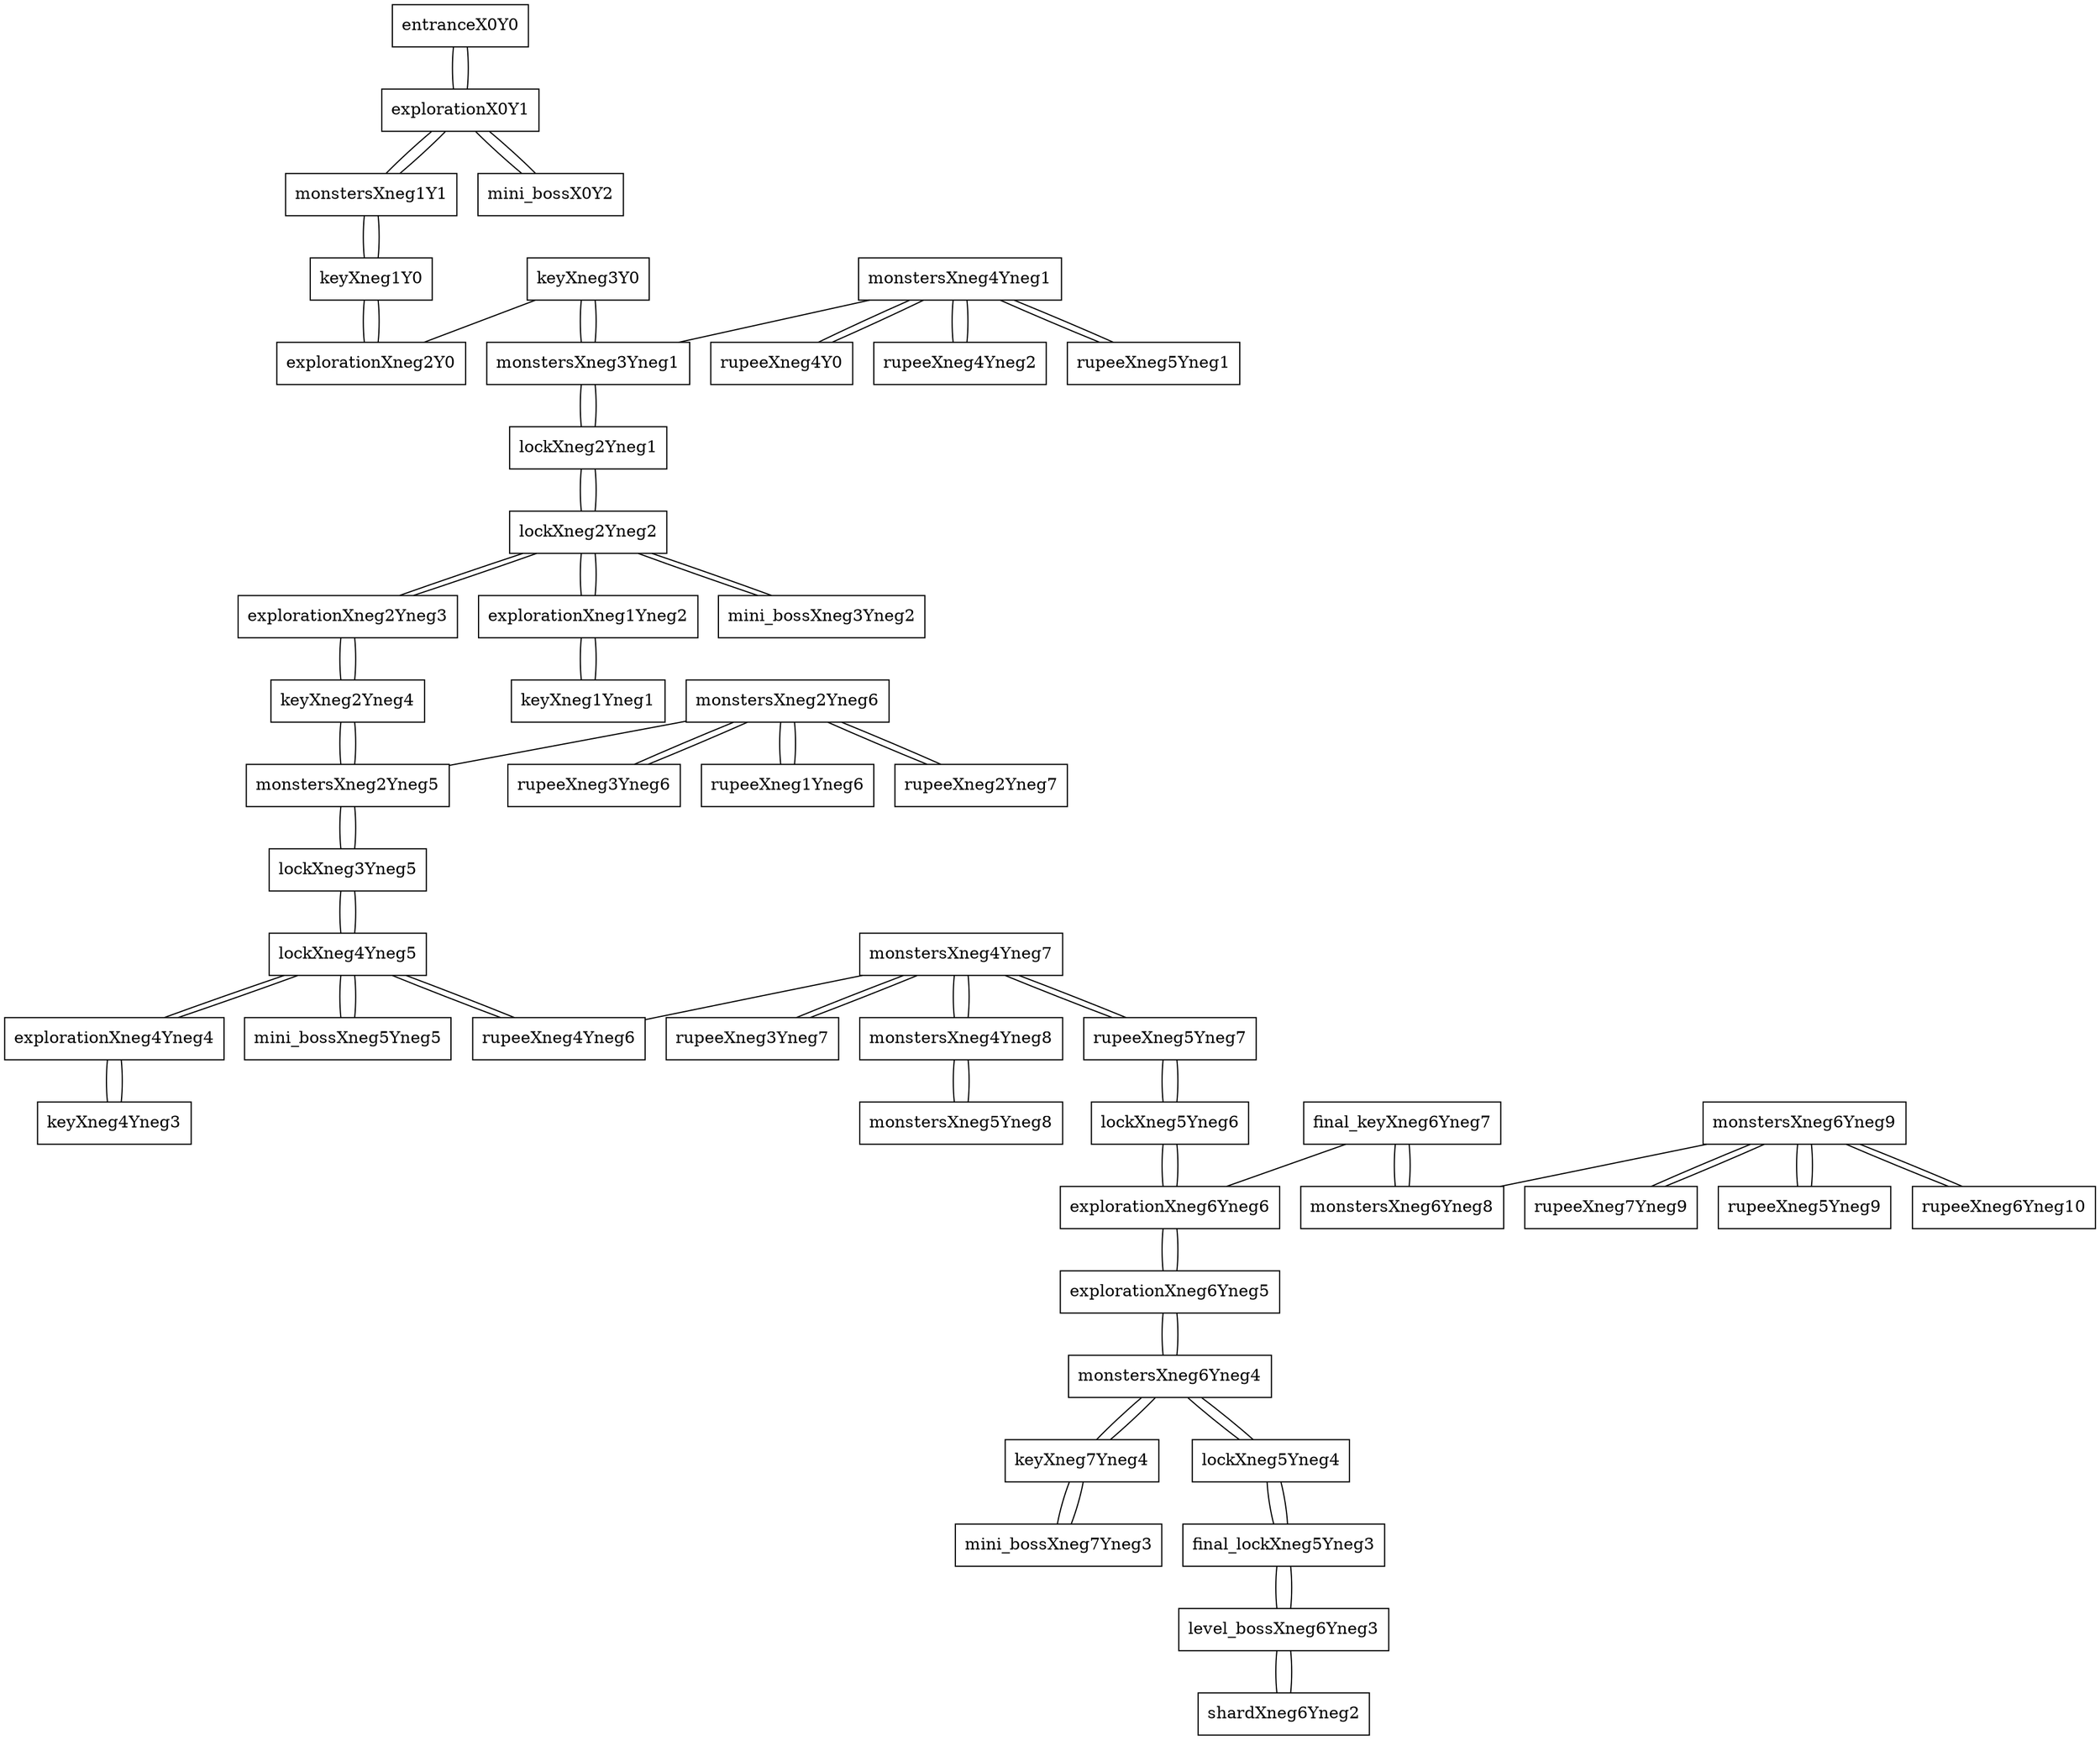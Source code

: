 graph space {

node [shape="box"]; entranceX0Y0 [pad="1.5,0.0" pos="0,0!"]; explorationX0Y1 [pad="1.5,0.0" pos="0,1!"]; monstersXneg1Y1 [pad="1.5,0.0" pos="-1,1!"]; keyXneg1Y0 [pad="1.5,0.0" pos="-1,0!"]; explorationXneg2Y0 [pad="1.5,0.0" pos="-2,0!"]; keyXneg3Y0 [pad="1.5,0.0" pos="-3,0!"]; monstersXneg3Yneg1 [pad="1.5,0.0" pos="-3,-1!"]; monstersXneg4Yneg1 [pad="1.5,0.0" pos="-4,-1!"]; rupeeXneg4Y0 [pad="1.5,0.0" pos="-4,0!"]; rupeeXneg4Yneg2 [pad="1.5,0.0" pos="-4,-2!"]; rupeeXneg5Yneg1 [pad="1.5,0.0" pos="-5,-1!"]; mini_bossX0Y2 [pad="1.5,0.0" pos="0,2!"]; lockXneg2Yneg1 [pad="1.5,0.0" pos="-2,-1!"]; lockXneg2Yneg2 [pad="1.5,0.0" pos="-2,-2!"]; explorationXneg2Yneg3 [pad="1.5,0.0" pos="-2,-3!"]; keyXneg2Yneg4 [pad="1.5,0.0" pos="-2,-4!"]; explorationXneg1Yneg2 [pad="1.5,0.0" pos="-1,-2!"]; keyXneg1Yneg1 [pad="1.5,0.0" pos="-1,-1!"]; monstersXneg2Yneg5 [pad="1.5,0.0" pos="-2,-5!"]; monstersXneg2Yneg6 [pad="1.5,0.0" pos="-2,-6!"]; rupeeXneg3Yneg6 [pad="1.5,0.0" pos="-3,-6!"]; rupeeXneg1Yneg6 [pad="1.5,0.0" pos="-1,-6!"]; rupeeXneg2Yneg7 [pad="1.5,0.0" pos="-2,-7!"]; mini_bossXneg3Yneg2 [pad="1.5,0.0" pos="-3,-2!"]; lockXneg3Yneg5 [pad="1.5,0.0" pos="-3,-5!"]; lockXneg4Yneg5 [pad="1.5,0.0" pos="-4,-5!"]; explorationXneg4Yneg4 [pad="1.5,0.0" pos="-4,-4!"]; keyXneg4Yneg3 [pad="1.5,0.0" pos="-4,-3!"]; rupeeXneg4Yneg6 [pad="1.5,0.0" pos="-4,-6!"]; monstersXneg4Yneg7 [pad="1.5,0.0" pos="-4,-7!"]; rupeeXneg3Yneg7 [pad="1.5,0.0" pos="-3,-7!"]; monstersXneg4Yneg8 [pad="1.5,0.0" pos="-4,-8!"]; rupeeXneg5Yneg7 [pad="1.5,0.0" pos="-5,-7!"]; monstersXneg5Yneg8 [pad="1.5,0.0" pos="-5,-8!"]; mini_bossXneg5Yneg5 [pad="1.5,0.0" pos="-5,-5!"]; lockXneg5Yneg6 [pad="1.5,0.0" pos="-5,-6!"]; explorationXneg6Yneg6 [pad="1.5,0.0" pos="-6,-6!"]; final_keyXneg6Yneg7 [pad="1.5,0.0" pos="-6,-7!"]; explorationXneg6Yneg5 [pad="1.5,0.0" pos="-6,-5!"]; monstersXneg6Yneg4 [pad="1.5,0.0" pos="-6,-4!"]; keyXneg7Yneg4 [pad="1.5,0.0" pos="-7,-4!"]; monstersXneg6Yneg8 [pad="1.5,0.0" pos="-6,-8!"]; monstersXneg6Yneg9 [pad="1.5,0.0" pos="-6,-9!"]; rupeeXneg7Yneg9 [pad="1.5,0.0" pos="-7,-9!"]; rupeeXneg5Yneg9 [pad="1.5,0.0" pos="-5,-9!"]; rupeeXneg6Yneg10 [pad="1.5,0.0" pos="-6,-10!"]; mini_bossXneg7Yneg3 [pad="1.5,0.0" pos="-7,-3!"]; lockXneg5Yneg4 [pad="1.5,0.0" pos="-5,-4!"]; final_lockXneg5Yneg3 [pad="1.5,0.0" pos="-5,-3!"]; level_bossXneg6Yneg3 [pad="1.5,0.0" pos="-6,-3!"]; shardXneg6Yneg2 [pad="1.5,0.0" pos="-6,-2!"]; 
entranceX0Y0 -- explorationX0Y1;
explorationX0Y1 -- mini_bossX0Y2;
explorationX0Y1 -- monstersXneg1Y1;
explorationX0Y1 -- entranceX0Y0;
monstersXneg1Y1 -- explorationX0Y1;
monstersXneg1Y1 -- keyXneg1Y0;
keyXneg1Y0 -- explorationXneg2Y0;
keyXneg1Y0 -- monstersXneg1Y1;
explorationXneg2Y0 -- keyXneg1Y0;
keyXneg3Y0 -- explorationXneg2Y0;
keyXneg3Y0 -- monstersXneg3Yneg1;
monstersXneg3Yneg1 -- keyXneg3Y0;
monstersXneg3Yneg1 -- lockXneg2Yneg1;
monstersXneg4Yneg1 -- rupeeXneg4Yneg2;
monstersXneg4Yneg1 -- rupeeXneg5Yneg1;
monstersXneg4Yneg1 -- rupeeXneg4Y0;
monstersXneg4Yneg1 -- monstersXneg3Yneg1;
rupeeXneg4Y0 -- monstersXneg4Yneg1;
rupeeXneg4Yneg2 -- monstersXneg4Yneg1;
rupeeXneg5Yneg1 -- monstersXneg4Yneg1;
mini_bossX0Y2 -- explorationX0Y1;
lockXneg2Yneg1 -- monstersXneg3Yneg1;
lockXneg2Yneg1 -- lockXneg2Yneg2;
lockXneg2Yneg2 -- mini_bossXneg3Yneg2;
lockXneg2Yneg2 -- lockXneg2Yneg1;
lockXneg2Yneg2 -- explorationXneg1Yneg2;
lockXneg2Yneg2 -- explorationXneg2Yneg3;
explorationXneg2Yneg3 -- lockXneg2Yneg2;
explorationXneg2Yneg3 -- keyXneg2Yneg4;
keyXneg2Yneg4 -- explorationXneg2Yneg3;
keyXneg2Yneg4 -- monstersXneg2Yneg5;
explorationXneg1Yneg2 -- lockXneg2Yneg2;
explorationXneg1Yneg2 -- keyXneg1Yneg1;
keyXneg1Yneg1 -- explorationXneg1Yneg2;
monstersXneg2Yneg5 -- lockXneg3Yneg5;
monstersXneg2Yneg5 -- keyXneg2Yneg4;
monstersXneg2Yneg6 -- rupeeXneg1Yneg6;
monstersXneg2Yneg6 -- rupeeXneg2Yneg7;
monstersXneg2Yneg6 -- rupeeXneg3Yneg6;
monstersXneg2Yneg6 -- monstersXneg2Yneg5;
rupeeXneg3Yneg6 -- monstersXneg2Yneg6;
rupeeXneg1Yneg6 -- monstersXneg2Yneg6;
rupeeXneg2Yneg7 -- monstersXneg2Yneg6;
mini_bossXneg3Yneg2 -- lockXneg2Yneg2;
lockXneg3Yneg5 -- lockXneg4Yneg5;
lockXneg3Yneg5 -- monstersXneg2Yneg5;
lockXneg4Yneg5 -- mini_bossXneg5Yneg5;
lockXneg4Yneg5 -- explorationXneg4Yneg4;
lockXneg4Yneg5 -- lockXneg3Yneg5;
lockXneg4Yneg5 -- rupeeXneg4Yneg6;
explorationXneg4Yneg4 -- keyXneg4Yneg3;
explorationXneg4Yneg4 -- lockXneg4Yneg5;
keyXneg4Yneg3 -- explorationXneg4Yneg4;
rupeeXneg4Yneg6 -- lockXneg4Yneg5;
monstersXneg4Yneg7 -- rupeeXneg3Yneg7;
monstersXneg4Yneg7 -- monstersXneg4Yneg8;
monstersXneg4Yneg7 -- rupeeXneg5Yneg7;
monstersXneg4Yneg7 -- rupeeXneg4Yneg6;
rupeeXneg3Yneg7 -- monstersXneg4Yneg7;
monstersXneg4Yneg8 -- monstersXneg5Yneg8;
monstersXneg4Yneg8 -- monstersXneg4Yneg7;
rupeeXneg5Yneg7 -- monstersXneg4Yneg7;
rupeeXneg5Yneg7 -- lockXneg5Yneg6;
monstersXneg5Yneg8 -- monstersXneg4Yneg8;
mini_bossXneg5Yneg5 -- lockXneg4Yneg5;
lockXneg5Yneg6 -- explorationXneg6Yneg6;
lockXneg5Yneg6 -- rupeeXneg5Yneg7;
explorationXneg6Yneg6 -- explorationXneg6Yneg5;
explorationXneg6Yneg6 -- lockXneg5Yneg6;
final_keyXneg6Yneg7 -- explorationXneg6Yneg6;
final_keyXneg6Yneg7 -- monstersXneg6Yneg8;
explorationXneg6Yneg5 -- monstersXneg6Yneg4;
explorationXneg6Yneg5 -- explorationXneg6Yneg6;
monstersXneg6Yneg4 -- explorationXneg6Yneg5;
monstersXneg6Yneg4 -- keyXneg7Yneg4;
monstersXneg6Yneg4 -- lockXneg5Yneg4;
keyXneg7Yneg4 -- mini_bossXneg7Yneg3;
keyXneg7Yneg4 -- monstersXneg6Yneg4;
monstersXneg6Yneg8 -- final_keyXneg6Yneg7;
monstersXneg6Yneg9 -- rupeeXneg5Yneg9;
monstersXneg6Yneg9 -- rupeeXneg6Yneg10;
monstersXneg6Yneg9 -- rupeeXneg7Yneg9;
monstersXneg6Yneg9 -- monstersXneg6Yneg8;
rupeeXneg7Yneg9 -- monstersXneg6Yneg9;
rupeeXneg5Yneg9 -- monstersXneg6Yneg9;
rupeeXneg6Yneg10 -- monstersXneg6Yneg9;
mini_bossXneg7Yneg3 -- keyXneg7Yneg4;
lockXneg5Yneg4 -- monstersXneg6Yneg4;
lockXneg5Yneg4 -- final_lockXneg5Yneg3;
final_lockXneg5Yneg3 -- level_bossXneg6Yneg3;
final_lockXneg5Yneg3 -- lockXneg5Yneg4;
level_bossXneg6Yneg3 -- shardXneg6Yneg2;
level_bossXneg6Yneg3 -- final_lockXneg5Yneg3;
shardXneg6Yneg2 -- level_bossXneg6Yneg3;
}
